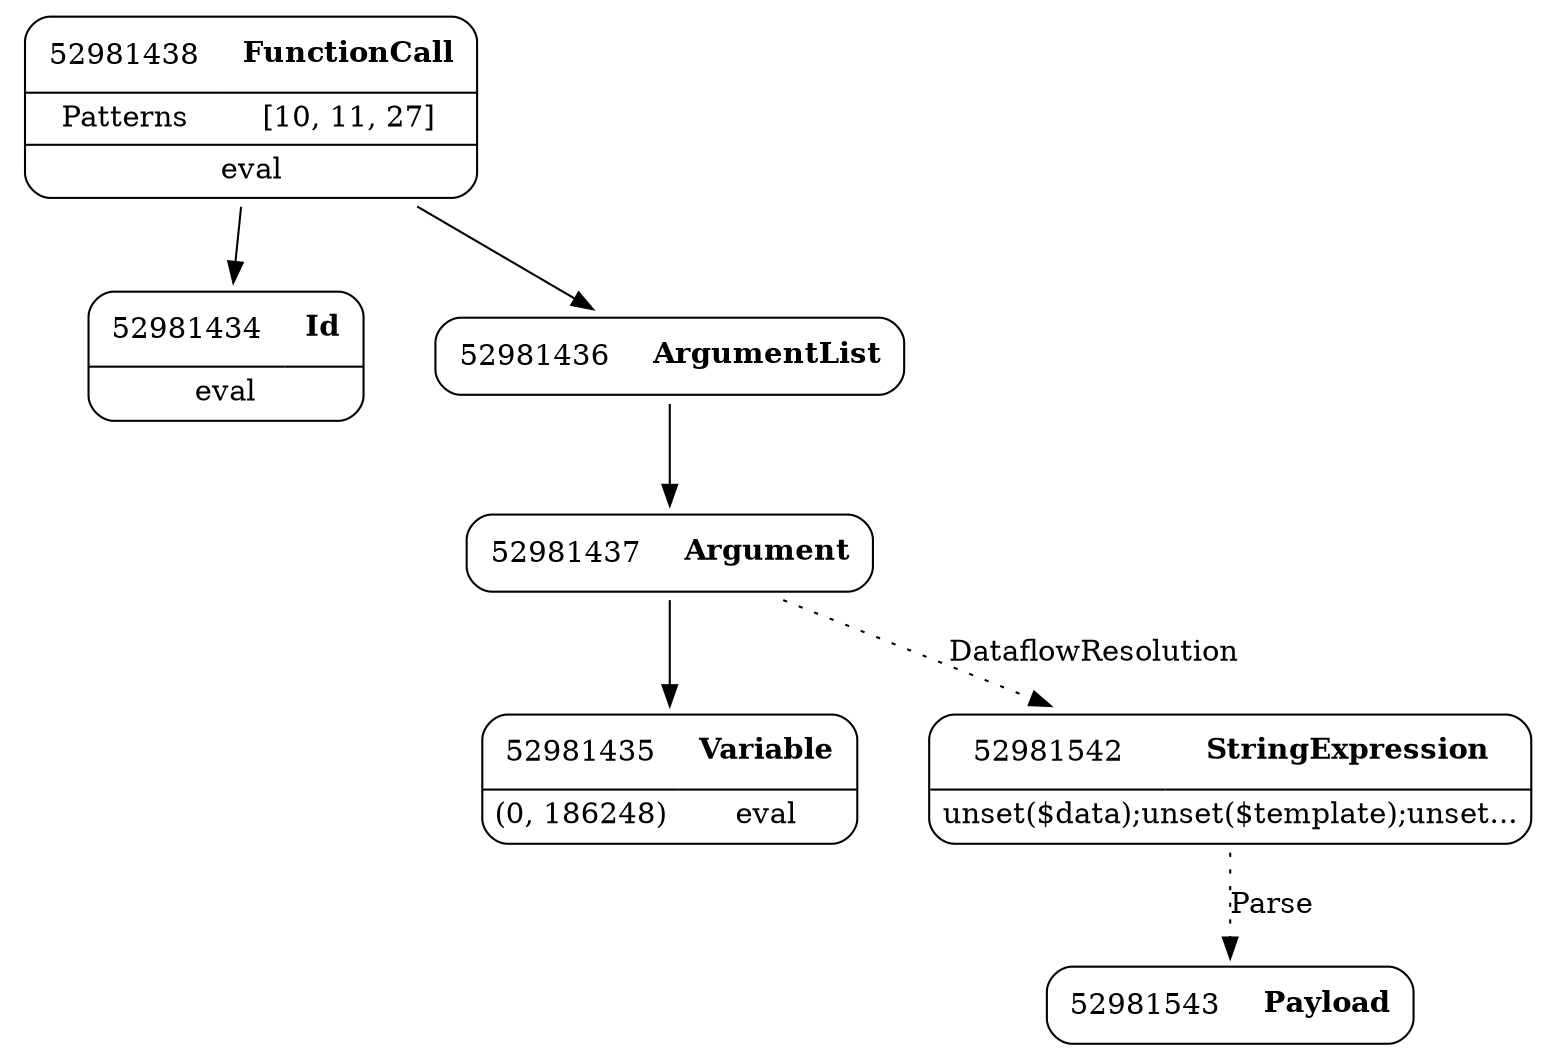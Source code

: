 digraph ast {
node [shape=none];
52981434 [label=<<TABLE border='1' cellspacing='0' cellpadding='10' style='rounded' ><TR><TD border='0'>52981434</TD><TD border='0'><B>Id</B></TD></TR><HR/><TR><TD border='0' cellpadding='5' colspan='2'>eval</TD></TR></TABLE>>];
52981435 [label=<<TABLE border='1' cellspacing='0' cellpadding='10' style='rounded' ><TR><TD border='0'>52981435</TD><TD border='0'><B>Variable</B></TD></TR><HR/><TR><TD border='0' cellpadding='5'>(0, 186248)</TD><TD border='0' cellpadding='5'>eval</TD></TR></TABLE>>];
52981436 [label=<<TABLE border='1' cellspacing='0' cellpadding='10' style='rounded' ><TR><TD border='0'>52981436</TD><TD border='0'><B>ArgumentList</B></TD></TR></TABLE>>];
52981436 -> 52981437 [weight=2];
52981437 [label=<<TABLE border='1' cellspacing='0' cellpadding='10' style='rounded' ><TR><TD border='0'>52981437</TD><TD border='0'><B>Argument</B></TD></TR></TABLE>>];
52981437 -> 52981435 [weight=2];
52981437 -> 52981542 [style=dotted,label=DataflowResolution];
52981438 [label=<<TABLE border='1' cellspacing='0' cellpadding='10' style='rounded' ><TR><TD border='0'>52981438</TD><TD border='0'><B>FunctionCall</B></TD></TR><HR/><TR><TD border='0' cellpadding='5'>Patterns</TD><TD border='0' cellpadding='5'>[10, 11, 27]</TD></TR><HR/><TR><TD border='0' cellpadding='5' colspan='2'>eval</TD></TR></TABLE>>];
52981438 -> 52981434 [weight=2];
52981438 -> 52981436 [weight=2];
52981542 [label=<<TABLE border='1' cellspacing='0' cellpadding='10' style='rounded' ><TR><TD border='0'>52981542</TD><TD border='0'><B>StringExpression</B></TD></TR><HR/><TR><TD border='0' cellpadding='5' colspan='2'>unset($data);unset($template);unset...</TD></TR></TABLE>>];
52981542 -> 52981543 [style=dotted,label=Parse];
52981543 [label=<<TABLE border='1' cellspacing='0' cellpadding='10' style='rounded' ><TR><TD border='0'>52981543</TD><TD border='0'><B>Payload</B></TD></TR></TABLE>>];
}
